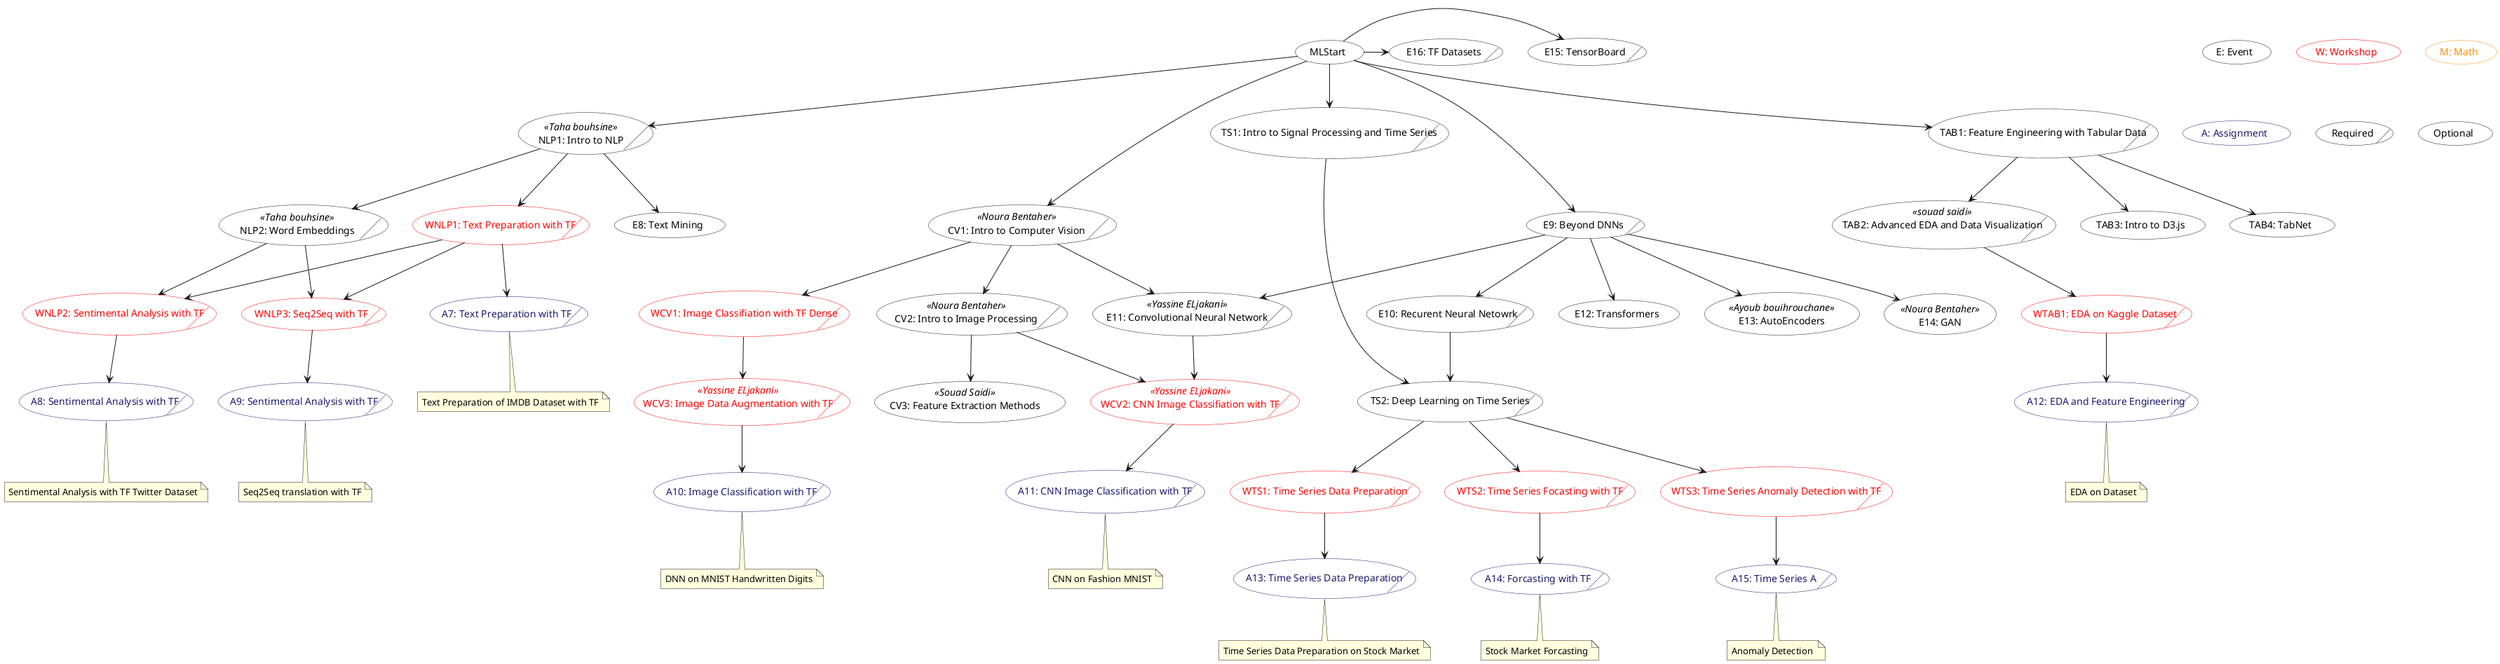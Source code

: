 @startuml "MLReady"

skinparam usecase {
BackgroundColor transparent
shadowing false
}

(E: Event)
(W: Workshop) #line:red;text:red
(M: Math) #line:darkorange;text:darkorange
(A: Assignment) #line:MidnightBlue;text:MidnightBlue
(Required)/
(Optional)

(MLStart) as ML


(NLP1: Intro to NLP)/ as NLP1 <<Taha bouhsine>>
(NLP2: Word Embeddings)/ as NLP2 <<Taha bouhsine>>
(WNLP1: Text Preparation with TF)/ as WNLP1 #line:red;text:red
(WNLP2: Sentimental Analysis with TF)/ as WNLP2 #line:red;text:red
(WNLP3: Seq2Seq with TF)/ as WNLP3 #line:red;text:red

(A7: Text Preparation with TF)/ as A7 #line:MidnightBlue;text:MidnightBlue
note bottom [[http://GDSCUIZ.github.io]]
Text Preparation of IMDB Dataset with TF
end note

(A8: Sentimental Analysis with TF)/ as A8 #line:MidnightBlue;text:MidnightBlue
note bottom [[http://GDSCUIZ.github.io]]
Sentimental Analysis with TF Twitter Dataset
end note

(A9: Sentimental Analysis with TF)/ as A9 #line:MidnightBlue;text:MidnightBlue
note bottom [[http://GDSCUIZ.github.io]]
Seq2Seq translation with TF
end note


(CV1: Intro to Computer Vision)/ as CV1 <<Noura Bentaher>>
(CV2: Intro to Image Processing)/ as CV2 <<Noura Bentaher>>
(CV3: Feature Extraction Methods) as CV3 <<Souad Saidi>>
(WCV1: Image Classifiation with TF Dense)/ as WCV1 #line:red;text:red 
(WCV2: CNN Image Classifiation with TF)/ as WCV2 <<Yassine ELjakani>> #line:red;text:red 
(WCV3: Image Data Augmentation with TF)/ as WCV3 <<Yassine ELjakani>> #line:red;text:red

(A10: Image Classification with TF)/ as A10 #line:MidnightBlue;text:MidnightBlue
note bottom [[http://GDSCUIZ.github.io]]
DNN on MNIST Handwritten Digits
end note

(A11: CNN Image Classification with TF)/ as A11 #line:MidnightBlue;text:MidnightBlue
note bottom [[http://GDSCUIZ.github.io]]
CNN on Fashion MNIST
end note



(TAB1: Feature Engineering with Tabular Data)/ as TAB1 
(TAB2: Advanced EDA and Data Visualization)/ as TAB2 <<souad saidi>>
(TAB3: Intro to D3.js) as TAB3
(TAB4: TabNet) as TAB4 
(WTAB1: EDA on Kaggle Dataset)/ as WTAB1 #line:red;text:red


(A12: EDA and Feature Engineering)/ as A12 #line:MidnightBlue;text:MidnightBlue
note bottom [[http://GDSCUIZ.github.io]]
EDA on Dataset
end note



(TS1: Intro to Signal Processing and Time Series)/ as TS1
(TS2: Deep Learning on Time Series)/ as TS2
(WTS1: Time Series Data Preparation)/ as WTS1 #line:red;text:red
(WTS2: Time Series Focasting with TF)/ as WTS2 #line:red;text:red
(WTS3: Time Series Anomaly Detection with TF)/ as WTS3 #line:red;text:red

(A13: Time Series Data Preparation)/ as A13 #line:MidnightBlue;text:MidnightBlue
note bottom [[http://GDSCUIZ.github.io]]
Time Series Data Preparation on Stock Market
end note

(A14: Forcasting with TF)/ as A14 #line:MidnightBlue;text:MidnightBlue
note bottom [[http://GDSCUIZ.github.io]]
Stock Market Forcasting
end note

(A15: Time Series A)/ as A15 #line:MidnightBlue;text:MidnightBlue
note bottom [[http://GDSCUIZ.github.io]]
Anomaly Detection 
end note





(E8: Text Mining) as E8 
(E9: Beyond DNNs)/ as E9
(E10: Recurent Neural Netowrk)/ as E10
(E11: Convolutional Neural Network)/ as E11 <<Yassine ELjakani>>
(E12: Transformers) as E12
(E13: AutoEncoders) as E13 <<Ayoub bouihrouchane>>
(E14: GAN) as E14 <<Noura Bentaher>>

(E15: TensorBoard)/ as E15
(E16: TF Datasets)/ as E16

ML --> NLP1
ML --> TAB1
ML --> TS1
ML --> CV1
ML -> E16
ML -> E15
ML ---> E9


CV1 --> CV2
CV1 --> E11
CV1 --> WCV1


CV2 --> CV3
CV2 --> WCV2

WCV3 --> A10
WCV1 --> WCV3

WCV2 --> A11

NLP1 --> NLP2
NLP1 --> E8
NLP1 --> WNLP1

NLP2 --> WNLP2
NLP2 --> WNLP3

WNLP1 --> A7
WNLP1 --> WNLP2
WNLP1 --> WNLP3

WNLP2 --> A8
WNLP3 --> A9

TAB1 --> TAB2
TAB1 --> TAB3
TAB1 --> TAB4
TAB2 --> WTAB1

WTAB1 --> A12


TS1 --> TS2

TS2 --> WTS1
TS2 --> WTS3

WTS1 --> A13
WTS2 --> A14
WTS3 --> A15

TS2 --> WTS2

E9 --> E10
E9 --> E11
E9 --> E12
E9 --> E13
E9 --> E14

E10 --> TS2

E11 --> WCV2

@enduml